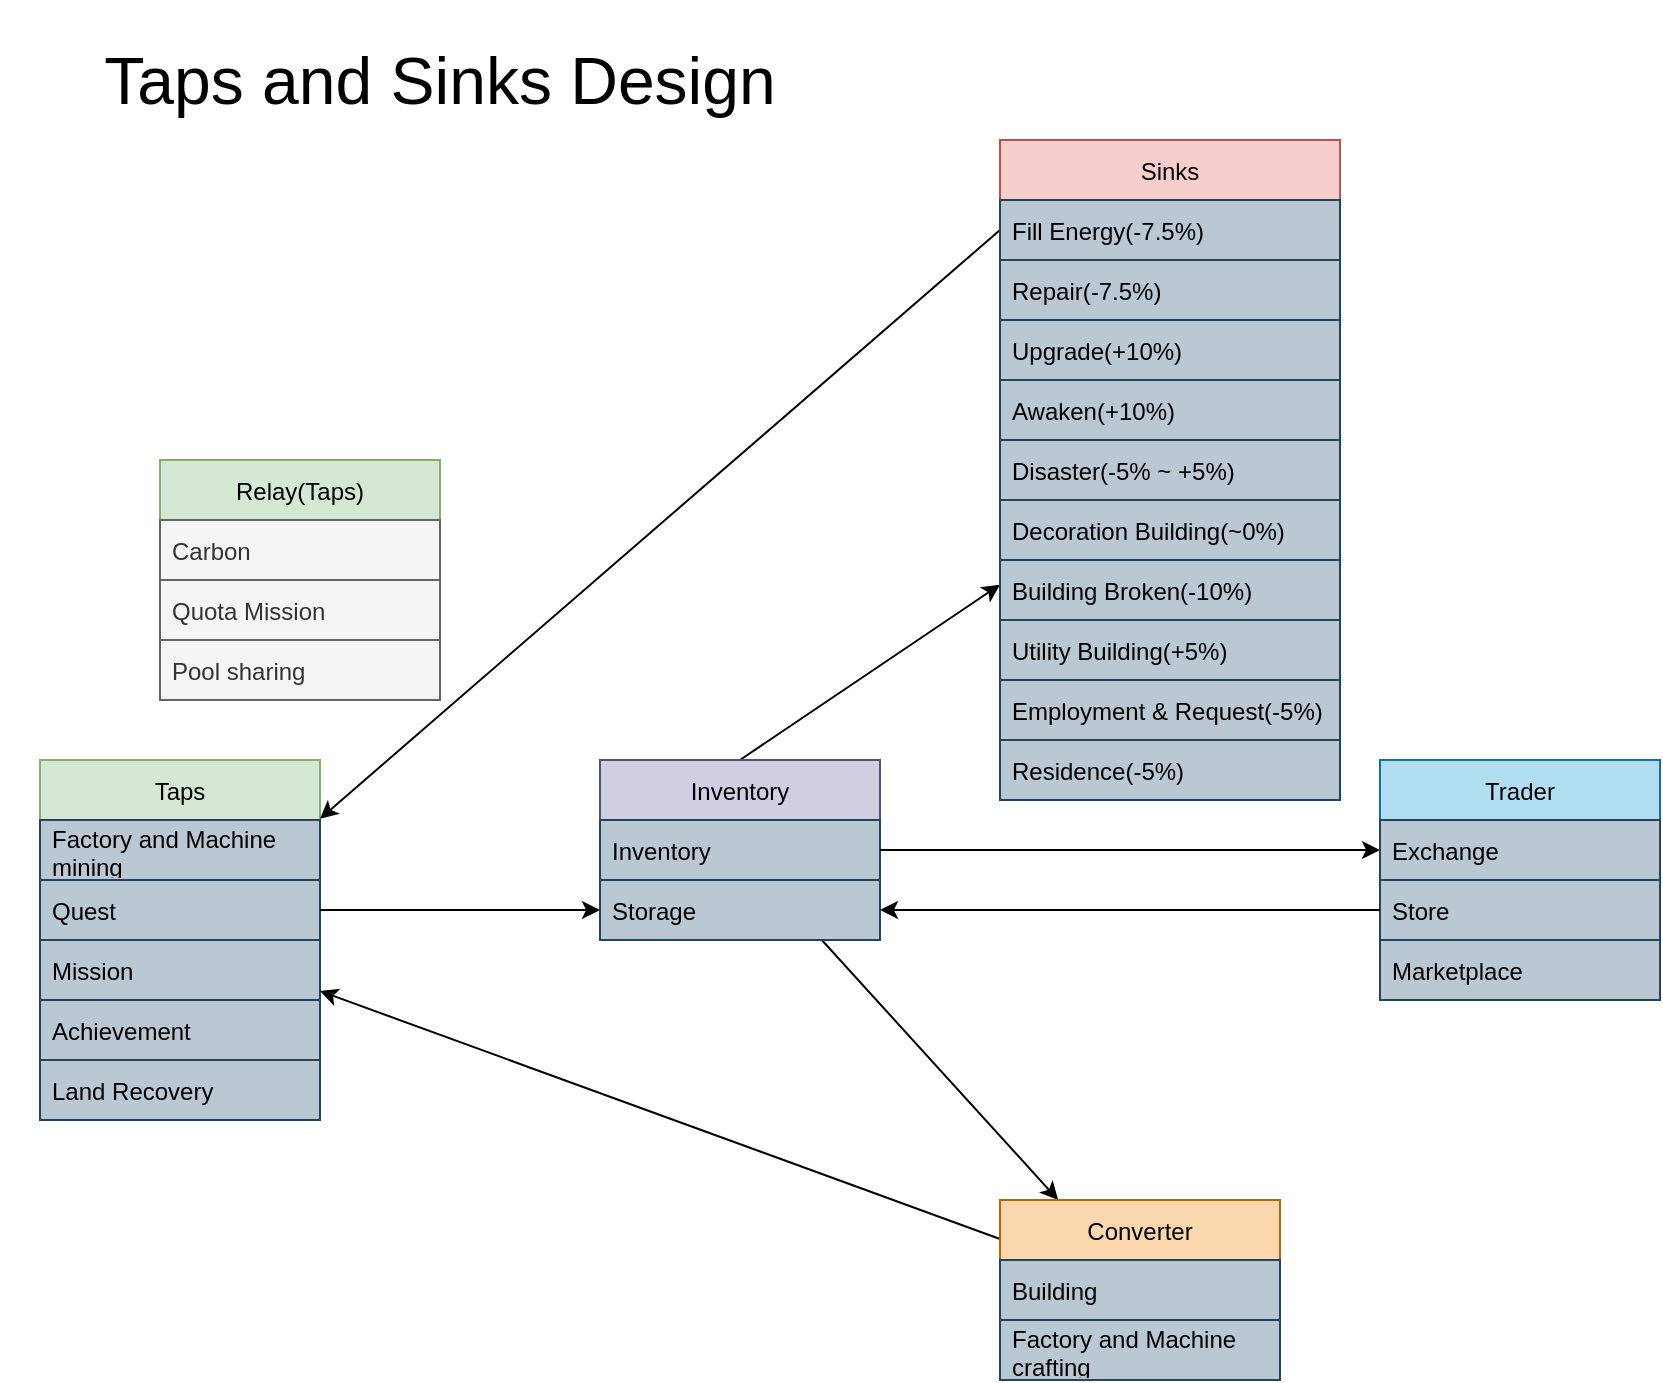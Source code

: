 <mxfile version="20.0.3" type="github"><diagram id="5G-i43bFnJrgy0a9fhSI" name="Page-1"><mxGraphModel dx="1426" dy="769" grid="1" gridSize="10" guides="1" tooltips="1" connect="1" arrows="1" fold="1" page="1" pageScale="1" pageWidth="850" pageHeight="1100" math="0" shadow="0"><root><mxCell id="0"/><mxCell id="1" parent="0"/><mxCell id="FRvTKEYPMM_RWytjzJ7n-13" value="Taps" style="swimlane;fontStyle=0;childLayout=stackLayout;horizontal=1;startSize=30;horizontalStack=0;resizeParent=1;resizeParentMax=0;resizeLast=0;collapsible=1;marginBottom=0;fillColor=#d5e8d4;strokeColor=#82b366;" vertex="1" parent="1"><mxGeometry x="20" y="380" width="140" height="180" as="geometry"/></mxCell><mxCell id="FRvTKEYPMM_RWytjzJ7n-14" value="Factory and Machine mining" style="text;strokeColor=#23445d;fillColor=#bac8d3;align=left;verticalAlign=middle;spacingLeft=4;spacingRight=4;overflow=hidden;points=[[0,0.5],[1,0.5]];portConstraint=eastwest;rotatable=0;whiteSpace=wrap;" vertex="1" parent="FRvTKEYPMM_RWytjzJ7n-13"><mxGeometry y="30" width="140" height="30" as="geometry"/></mxCell><mxCell id="FRvTKEYPMM_RWytjzJ7n-15" value="Quest" style="text;strokeColor=#23445d;fillColor=#bac8d3;align=left;verticalAlign=middle;spacingLeft=4;spacingRight=4;overflow=hidden;points=[[0,0.5],[1,0.5]];portConstraint=eastwest;rotatable=0;" vertex="1" parent="FRvTKEYPMM_RWytjzJ7n-13"><mxGeometry y="60" width="140" height="30" as="geometry"/></mxCell><mxCell id="FRvTKEYPMM_RWytjzJ7n-16" value="Mission" style="text;strokeColor=#23445d;fillColor=#bac8d3;align=left;verticalAlign=middle;spacingLeft=4;spacingRight=4;overflow=hidden;points=[[0,0.5],[1,0.5]];portConstraint=eastwest;rotatable=0;" vertex="1" parent="FRvTKEYPMM_RWytjzJ7n-13"><mxGeometry y="90" width="140" height="30" as="geometry"/></mxCell><mxCell id="FRvTKEYPMM_RWytjzJ7n-61" value="Achievement" style="text;strokeColor=#23445d;fillColor=#bac8d3;align=left;verticalAlign=middle;spacingLeft=4;spacingRight=4;overflow=hidden;points=[[0,0.5],[1,0.5]];portConstraint=eastwest;rotatable=0;" vertex="1" parent="FRvTKEYPMM_RWytjzJ7n-13"><mxGeometry y="120" width="140" height="30" as="geometry"/></mxCell><mxCell id="FRvTKEYPMM_RWytjzJ7n-65" value="Land Recovery" style="text;strokeColor=#23445d;fillColor=#bac8d3;align=left;verticalAlign=middle;spacingLeft=4;spacingRight=4;overflow=hidden;points=[[0,0.5],[1,0.5]];portConstraint=eastwest;rotatable=0;" vertex="1" parent="FRvTKEYPMM_RWytjzJ7n-13"><mxGeometry y="150" width="140" height="30" as="geometry"/></mxCell><mxCell id="FRvTKEYPMM_RWytjzJ7n-44" style="rounded=0;orthogonalLoop=1;jettySize=auto;html=1;startArrow=none;startFill=0;" edge="1" parent="1" source="FRvTKEYPMM_RWytjzJ7n-17" target="FRvTKEYPMM_RWytjzJ7n-25"><mxGeometry relative="1" as="geometry"/></mxCell><mxCell id="FRvTKEYPMM_RWytjzJ7n-45" style="edgeStyle=none;rounded=0;orthogonalLoop=1;jettySize=auto;html=1;exitX=0.5;exitY=0;exitDx=0;exitDy=0;startArrow=none;startFill=0;" edge="1" parent="1" source="FRvTKEYPMM_RWytjzJ7n-17" target="FRvTKEYPMM_RWytjzJ7n-21"><mxGeometry relative="1" as="geometry"/></mxCell><mxCell id="FRvTKEYPMM_RWytjzJ7n-17" value="Inventory" style="swimlane;fontStyle=0;childLayout=stackLayout;horizontal=1;startSize=30;horizontalStack=0;resizeParent=1;resizeParentMax=0;resizeLast=0;collapsible=1;marginBottom=0;fillColor=#d0cee2;strokeColor=#56517e;" vertex="1" parent="1"><mxGeometry x="300" y="380" width="140" height="90" as="geometry"/></mxCell><mxCell id="FRvTKEYPMM_RWytjzJ7n-18" value="Inventory" style="text;strokeColor=#23445d;fillColor=#bac8d3;align=left;verticalAlign=middle;spacingLeft=4;spacingRight=4;overflow=hidden;points=[[0,0.5],[1,0.5]];portConstraint=eastwest;rotatable=0;" vertex="1" parent="FRvTKEYPMM_RWytjzJ7n-17"><mxGeometry y="30" width="140" height="30" as="geometry"/></mxCell><mxCell id="FRvTKEYPMM_RWytjzJ7n-19" value="Storage" style="text;strokeColor=#23445d;fillColor=#bac8d3;align=left;verticalAlign=middle;spacingLeft=4;spacingRight=4;overflow=hidden;points=[[0,0.5],[1,0.5]];portConstraint=eastwest;rotatable=0;" vertex="1" parent="FRvTKEYPMM_RWytjzJ7n-17"><mxGeometry y="60" width="140" height="30" as="geometry"/></mxCell><mxCell id="FRvTKEYPMM_RWytjzJ7n-42" style="rounded=0;orthogonalLoop=1;jettySize=auto;html=1;exitX=0;exitY=0.5;exitDx=0;exitDy=0;startArrow=none;startFill=0;" edge="1" parent="1" source="FRvTKEYPMM_RWytjzJ7n-22" target="FRvTKEYPMM_RWytjzJ7n-13"><mxGeometry relative="1" as="geometry"/></mxCell><mxCell id="FRvTKEYPMM_RWytjzJ7n-21" value="Sinks" style="swimlane;fontStyle=0;childLayout=stackLayout;horizontal=1;startSize=30;horizontalStack=0;resizeParent=1;resizeParentMax=0;resizeLast=0;collapsible=1;marginBottom=0;fillColor=#f8cecc;strokeColor=#b85450;" vertex="1" parent="1"><mxGeometry x="500" y="70" width="170" height="330" as="geometry"/></mxCell><mxCell id="FRvTKEYPMM_RWytjzJ7n-22" value="Fill Energy(-7.5%)" style="text;align=left;verticalAlign=middle;spacingLeft=4;spacingRight=4;overflow=hidden;points=[[0,0.5],[1,0.5]];portConstraint=eastwest;rotatable=0;fillColor=#bac8d3;strokeColor=#23445d;" vertex="1" parent="FRvTKEYPMM_RWytjzJ7n-21"><mxGeometry y="30" width="170" height="30" as="geometry"/></mxCell><mxCell id="FRvTKEYPMM_RWytjzJ7n-23" value="Repair(-7.5%)" style="text;align=left;verticalAlign=middle;spacingLeft=4;spacingRight=4;overflow=hidden;points=[[0,0.5],[1,0.5]];portConstraint=eastwest;rotatable=0;fillColor=#bac8d3;strokeColor=#23445d;" vertex="1" parent="FRvTKEYPMM_RWytjzJ7n-21"><mxGeometry y="60" width="170" height="30" as="geometry"/></mxCell><mxCell id="FRvTKEYPMM_RWytjzJ7n-70" value="Upgrade(+10%)" style="text;align=left;verticalAlign=middle;spacingLeft=4;spacingRight=4;overflow=hidden;points=[[0,0.5],[1,0.5]];portConstraint=eastwest;rotatable=0;fillColor=#bac8d3;strokeColor=#23445d;" vertex="1" parent="FRvTKEYPMM_RWytjzJ7n-21"><mxGeometry y="90" width="170" height="30" as="geometry"/></mxCell><mxCell id="FRvTKEYPMM_RWytjzJ7n-71" value="Awaken(+10%)" style="text;align=left;verticalAlign=middle;spacingLeft=4;spacingRight=4;overflow=hidden;points=[[0,0.5],[1,0.5]];portConstraint=eastwest;rotatable=0;fillColor=#bac8d3;strokeColor=#23445d;" vertex="1" parent="FRvTKEYPMM_RWytjzJ7n-21"><mxGeometry y="120" width="170" height="30" as="geometry"/></mxCell><mxCell id="FRvTKEYPMM_RWytjzJ7n-51" value="Disaster(-5% ~ +5%)" style="text;align=left;verticalAlign=middle;spacingLeft=4;spacingRight=4;overflow=hidden;points=[[0,0.5],[1,0.5]];portConstraint=eastwest;rotatable=0;fillColor=#bac8d3;strokeColor=#23445d;" vertex="1" parent="FRvTKEYPMM_RWytjzJ7n-21"><mxGeometry y="150" width="170" height="30" as="geometry"/></mxCell><mxCell id="FRvTKEYPMM_RWytjzJ7n-59" value="Decoration Building(~0%)" style="text;align=left;verticalAlign=middle;spacingLeft=4;spacingRight=4;overflow=hidden;points=[[0,0.5],[1,0.5]];portConstraint=eastwest;rotatable=0;fillColor=#bac8d3;strokeColor=#23445d;" vertex="1" parent="FRvTKEYPMM_RWytjzJ7n-21"><mxGeometry y="180" width="170" height="30" as="geometry"/></mxCell><mxCell id="FRvTKEYPMM_RWytjzJ7n-62" value="Building Broken(-10%)" style="text;align=left;verticalAlign=middle;spacingLeft=4;spacingRight=4;overflow=hidden;points=[[0,0.5],[1,0.5]];portConstraint=eastwest;rotatable=0;fillColor=#bac8d3;strokeColor=#23445d;" vertex="1" parent="FRvTKEYPMM_RWytjzJ7n-21"><mxGeometry y="210" width="170" height="30" as="geometry"/></mxCell><mxCell id="FRvTKEYPMM_RWytjzJ7n-69" value="Utility Building(+5%)" style="text;align=left;verticalAlign=middle;spacingLeft=4;spacingRight=4;overflow=hidden;points=[[0,0.5],[1,0.5]];portConstraint=eastwest;rotatable=0;fillColor=#bac8d3;strokeColor=#23445d;" vertex="1" parent="FRvTKEYPMM_RWytjzJ7n-21"><mxGeometry y="240" width="170" height="30" as="geometry"/></mxCell><mxCell id="FRvTKEYPMM_RWytjzJ7n-72" value="Employment &amp; Request(-5%)" style="text;align=left;verticalAlign=middle;spacingLeft=4;spacingRight=4;overflow=hidden;points=[[0,0.5],[1,0.5]];portConstraint=eastwest;rotatable=0;fontStyle=0;fillColor=#bac8d3;strokeColor=#23445d;" vertex="1" parent="FRvTKEYPMM_RWytjzJ7n-21"><mxGeometry y="270" width="170" height="30" as="geometry"/></mxCell><mxCell id="FRvTKEYPMM_RWytjzJ7n-75" value="Residence(-5%)" style="text;align=left;verticalAlign=middle;spacingLeft=4;spacingRight=4;overflow=hidden;points=[[0,0.5],[1,0.5]];portConstraint=eastwest;rotatable=0;fontStyle=0;fillColor=#bac8d3;strokeColor=#23445d;" vertex="1" parent="FRvTKEYPMM_RWytjzJ7n-21"><mxGeometry y="300" width="170" height="30" as="geometry"/></mxCell><mxCell id="FRvTKEYPMM_RWytjzJ7n-43" style="rounded=0;orthogonalLoop=1;jettySize=auto;html=1;startArrow=none;startFill=0;" edge="1" parent="1" source="FRvTKEYPMM_RWytjzJ7n-25" target="FRvTKEYPMM_RWytjzJ7n-13"><mxGeometry relative="1" as="geometry"/></mxCell><mxCell id="FRvTKEYPMM_RWytjzJ7n-25" value="Converter" style="swimlane;fontStyle=0;childLayout=stackLayout;horizontal=1;startSize=30;horizontalStack=0;resizeParent=1;resizeParentMax=0;resizeLast=0;collapsible=1;marginBottom=0;fillColor=#fad7ac;strokeColor=#b46504;" vertex="1" parent="1"><mxGeometry x="500" y="600" width="140" height="90" as="geometry"/></mxCell><mxCell id="FRvTKEYPMM_RWytjzJ7n-26" value="Building" style="text;strokeColor=#23445d;fillColor=#bac8d3;align=left;verticalAlign=middle;spacingLeft=4;spacingRight=4;overflow=hidden;points=[[0,0.5],[1,0.5]];portConstraint=eastwest;rotatable=0;" vertex="1" parent="FRvTKEYPMM_RWytjzJ7n-25"><mxGeometry y="30" width="140" height="30" as="geometry"/></mxCell><mxCell id="FRvTKEYPMM_RWytjzJ7n-67" value="Factory and Machine crafting" style="text;strokeColor=#23445d;fillColor=#bac8d3;align=left;verticalAlign=middle;spacingLeft=4;spacingRight=4;overflow=hidden;points=[[0,0.5],[1,0.5]];portConstraint=eastwest;rotatable=0;whiteSpace=wrap;" vertex="1" parent="FRvTKEYPMM_RWytjzJ7n-25"><mxGeometry y="60" width="140" height="30" as="geometry"/></mxCell><mxCell id="FRvTKEYPMM_RWytjzJ7n-29" value="Trader" style="swimlane;fontStyle=0;childLayout=stackLayout;horizontal=1;startSize=30;horizontalStack=0;resizeParent=1;resizeParentMax=0;resizeLast=0;collapsible=1;marginBottom=0;fillColor=#b1ddf0;strokeColor=#10739e;" vertex="1" parent="1"><mxGeometry x="690" y="380" width="140" height="120" as="geometry"/></mxCell><mxCell id="FRvTKEYPMM_RWytjzJ7n-30" value="Exchange" style="text;strokeColor=#23445d;fillColor=#bac8d3;align=left;verticalAlign=middle;spacingLeft=4;spacingRight=4;overflow=hidden;points=[[0,0.5],[1,0.5]];portConstraint=eastwest;rotatable=0;" vertex="1" parent="FRvTKEYPMM_RWytjzJ7n-29"><mxGeometry y="30" width="140" height="30" as="geometry"/></mxCell><mxCell id="FRvTKEYPMM_RWytjzJ7n-31" value="Store" style="text;strokeColor=#23445d;fillColor=#bac8d3;align=left;verticalAlign=middle;spacingLeft=4;spacingRight=4;overflow=hidden;points=[[0,0.5],[1,0.5]];portConstraint=eastwest;rotatable=0;" vertex="1" parent="FRvTKEYPMM_RWytjzJ7n-29"><mxGeometry y="60" width="140" height="30" as="geometry"/></mxCell><mxCell id="FRvTKEYPMM_RWytjzJ7n-52" value="Marketplace" style="text;strokeColor=#23445d;fillColor=#bac8d3;align=left;verticalAlign=middle;spacingLeft=4;spacingRight=4;overflow=hidden;points=[[0,0.5],[1,0.5]];portConstraint=eastwest;rotatable=0;" vertex="1" parent="FRvTKEYPMM_RWytjzJ7n-29"><mxGeometry y="90" width="140" height="30" as="geometry"/></mxCell><mxCell id="FRvTKEYPMM_RWytjzJ7n-33" style="edgeStyle=orthogonalEdgeStyle;curved=1;rounded=0;orthogonalLoop=1;jettySize=auto;html=1;exitX=1;exitY=0.5;exitDx=0;exitDy=0;entryX=0;entryY=0.5;entryDx=0;entryDy=0;startArrow=none;startFill=0;" edge="1" parent="1" source="FRvTKEYPMM_RWytjzJ7n-18" target="FRvTKEYPMM_RWytjzJ7n-30"><mxGeometry relative="1" as="geometry"/></mxCell><mxCell id="FRvTKEYPMM_RWytjzJ7n-34" style="edgeStyle=orthogonalEdgeStyle;curved=1;rounded=0;orthogonalLoop=1;jettySize=auto;html=1;exitX=0;exitY=0.5;exitDx=0;exitDy=0;entryX=1;entryY=0.5;entryDx=0;entryDy=0;startArrow=none;startFill=0;" edge="1" parent="1" source="FRvTKEYPMM_RWytjzJ7n-31" target="FRvTKEYPMM_RWytjzJ7n-19"><mxGeometry relative="1" as="geometry"/></mxCell><mxCell id="FRvTKEYPMM_RWytjzJ7n-47" style="edgeStyle=none;rounded=0;orthogonalLoop=1;jettySize=auto;html=1;exitX=1;exitY=0.5;exitDx=0;exitDy=0;startArrow=none;startFill=0;" edge="1" parent="1" source="FRvTKEYPMM_RWytjzJ7n-15" target="FRvTKEYPMM_RWytjzJ7n-19"><mxGeometry relative="1" as="geometry"/></mxCell><mxCell id="FRvTKEYPMM_RWytjzJ7n-54" value="Relay(Taps)" style="swimlane;fontStyle=0;childLayout=stackLayout;horizontal=1;startSize=30;horizontalStack=0;resizeParent=1;resizeParentMax=0;resizeLast=0;collapsible=1;marginBottom=0;fillColor=#d5e8d4;strokeColor=#82b366;" vertex="1" parent="1"><mxGeometry x="80" y="230" width="140" height="120" as="geometry"/></mxCell><mxCell id="FRvTKEYPMM_RWytjzJ7n-55" value="Carbon" style="text;strokeColor=#666666;fillColor=#f5f5f5;align=left;verticalAlign=middle;spacingLeft=4;spacingRight=4;overflow=hidden;points=[[0,0.5],[1,0.5]];portConstraint=eastwest;rotatable=0;fontColor=#333333;" vertex="1" parent="FRvTKEYPMM_RWytjzJ7n-54"><mxGeometry y="30" width="140" height="30" as="geometry"/></mxCell><mxCell id="FRvTKEYPMM_RWytjzJ7n-56" value="Quota Mission" style="text;strokeColor=#666666;fillColor=#f5f5f5;align=left;verticalAlign=middle;spacingLeft=4;spacingRight=4;overflow=hidden;points=[[0,0.5],[1,0.5]];portConstraint=eastwest;rotatable=0;fontColor=#333333;" vertex="1" parent="FRvTKEYPMM_RWytjzJ7n-54"><mxGeometry y="60" width="140" height="30" as="geometry"/></mxCell><mxCell id="FRvTKEYPMM_RWytjzJ7n-64" value="Pool sharing" style="text;strokeColor=#666666;fillColor=#f5f5f5;align=left;verticalAlign=middle;spacingLeft=4;spacingRight=4;overflow=hidden;points=[[0,0.5],[1,0.5]];portConstraint=eastwest;rotatable=0;fontColor=#333333;" vertex="1" parent="FRvTKEYPMM_RWytjzJ7n-54"><mxGeometry y="90" width="140" height="30" as="geometry"/></mxCell><mxCell id="FRvTKEYPMM_RWytjzJ7n-66" value="&lt;font style=&quot;font-size: 33px;&quot;&gt;Taps and Sinks Design&lt;/font&gt;" style="text;html=1;strokeColor=none;fillColor=none;align=center;verticalAlign=middle;whiteSpace=wrap;rounded=0;" vertex="1" parent="1"><mxGeometry width="440" height="80" as="geometry"/></mxCell></root></mxGraphModel></diagram></mxfile>